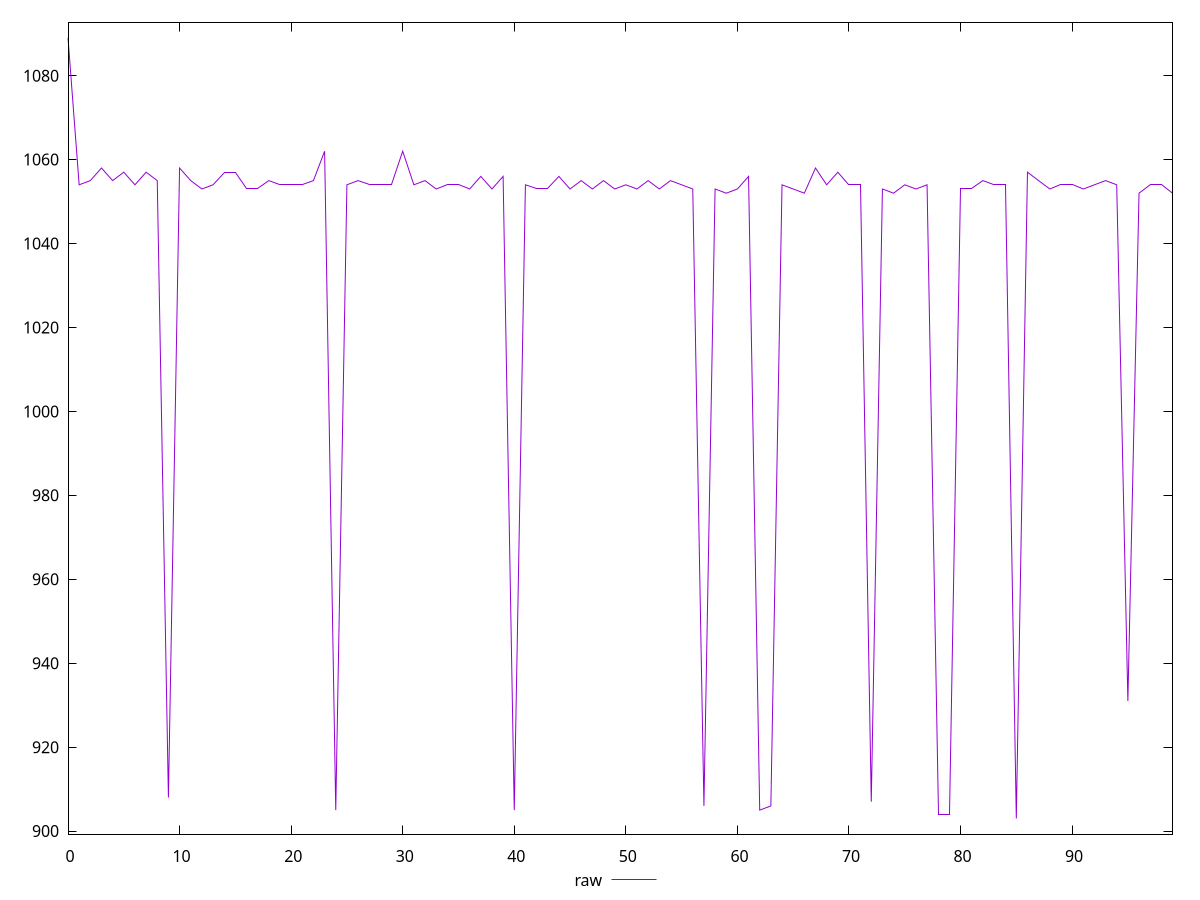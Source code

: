 reset

$raw <<EOF
0 1089
1 1054
2 1055
3 1058
4 1055
5 1057
6 1054
7 1057
8 1055
9 908
10 1058
11 1055
12 1053
13 1054
14 1057
15 1057
16 1053
17 1053
18 1055
19 1054
20 1054
21 1054
22 1055
23 1062
24 905
25 1054
26 1055
27 1054
28 1054
29 1054
30 1062
31 1054
32 1055
33 1053
34 1054
35 1054
36 1053
37 1056
38 1053
39 1056
40 905
41 1054
42 1053
43 1053
44 1056
45 1053
46 1055
47 1053
48 1055
49 1053
50 1054
51 1053
52 1055
53 1053
54 1055
55 1054
56 1053
57 906
58 1053
59 1052
60 1053
61 1056
62 905
63 906
64 1054
65 1053
66 1052
67 1058
68 1054
69 1057
70 1054
71 1054
72 907
73 1053
74 1052
75 1054
76 1053
77 1054
78 904
79 904
80 1053
81 1053
82 1055
83 1054
84 1054
85 903
86 1057
87 1055
88 1053
89 1054
90 1054
91 1053
92 1054
93 1055
94 1054
95 931
96 1052
97 1054
98 1054
99 1052
EOF

set key outside below
set xrange [0:99]
set yrange [899.28:1092.72]
set trange [899.28:1092.72]
set terminal svg size 640, 500 enhanced background rgb 'white'
set output "report_00017_2021-02-10T15-08-03.406Z/uses-rel-preload/samples/pages+cached+noadtech+nomedia+nocss/raw/values.svg"

plot $raw title "raw" with line

reset

